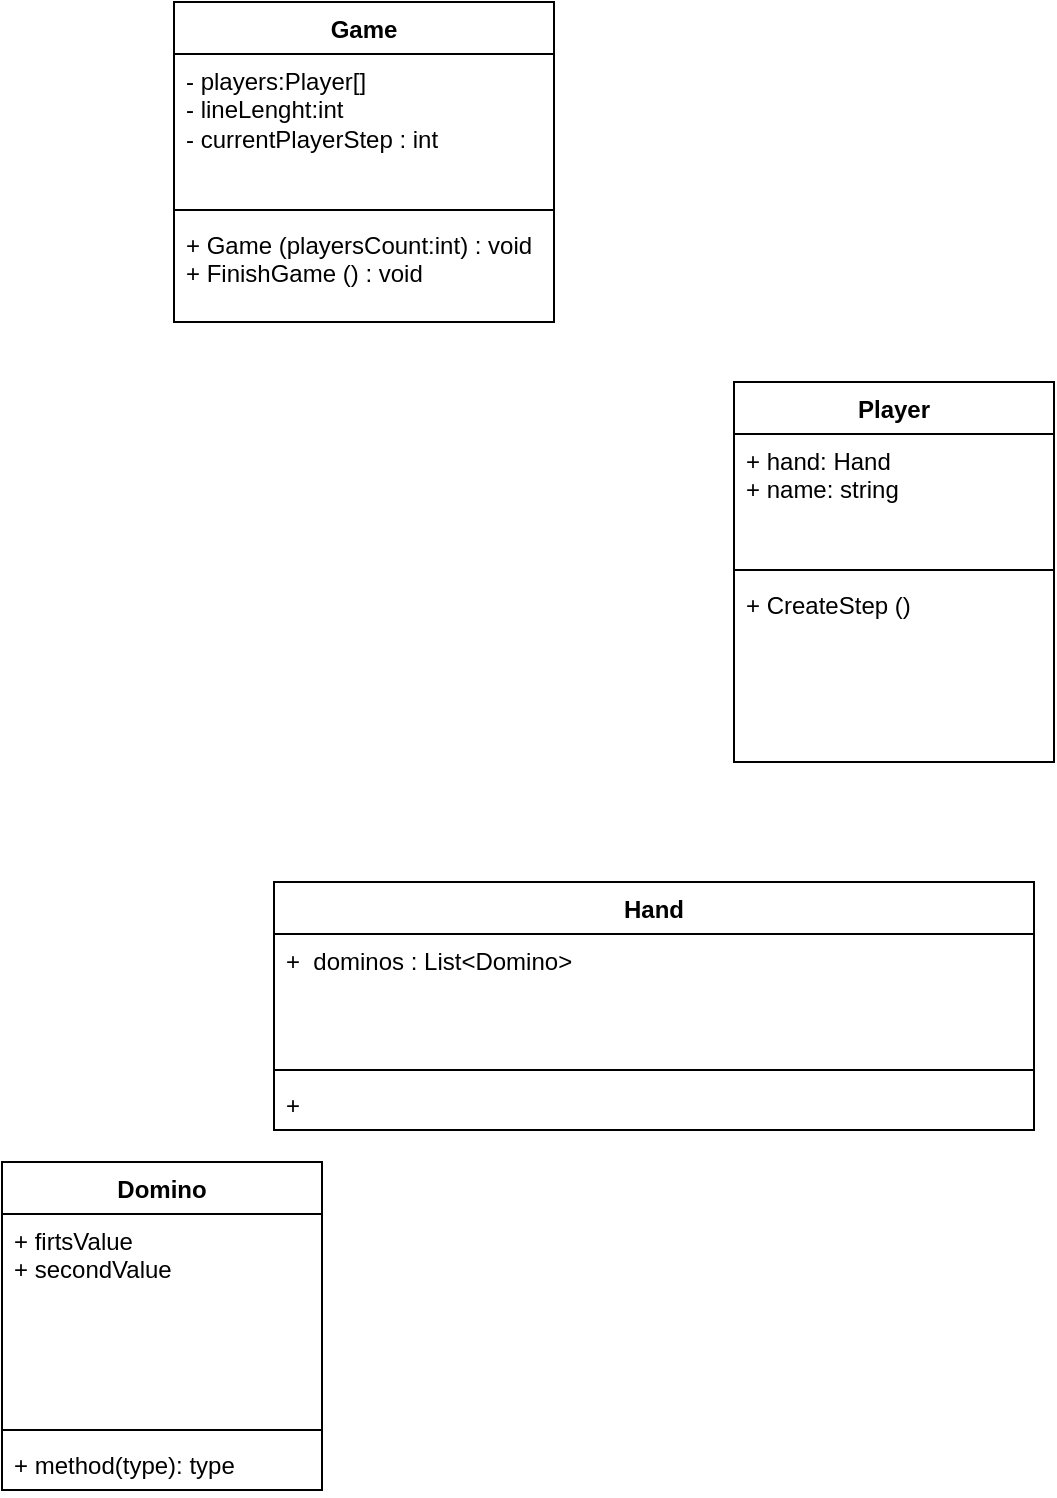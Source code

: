 <mxfile version="22.1.7" type="github">
  <diagram name="Страница — 1" id="WSpf2R3lcupBbCnASCNv">
    <mxGraphModel dx="875" dy="472" grid="1" gridSize="10" guides="1" tooltips="1" connect="1" arrows="1" fold="1" page="1" pageScale="1" pageWidth="827" pageHeight="1169" math="0" shadow="0">
      <root>
        <mxCell id="0" />
        <mxCell id="1" parent="0" />
        <mxCell id="o2LxJ038xUt1YhMu7u4r-6" value="Game" style="swimlane;fontStyle=1;align=center;verticalAlign=top;childLayout=stackLayout;horizontal=1;startSize=26;horizontalStack=0;resizeParent=1;resizeParentMax=0;resizeLast=0;collapsible=1;marginBottom=0;whiteSpace=wrap;html=1;" vertex="1" parent="1">
          <mxGeometry x="340" y="90" width="190" height="160" as="geometry">
            <mxRectangle x="340" y="90" width="70" height="30" as="alternateBounds" />
          </mxGeometry>
        </mxCell>
        <mxCell id="o2LxJ038xUt1YhMu7u4r-7" value="- players:Player[]&lt;br&gt;- lineLenght:int&lt;br&gt;- currentPlayerStep : int" style="text;strokeColor=none;fillColor=none;align=left;verticalAlign=top;spacingLeft=4;spacingRight=4;overflow=hidden;rotatable=0;points=[[0,0.5],[1,0.5]];portConstraint=eastwest;whiteSpace=wrap;html=1;" vertex="1" parent="o2LxJ038xUt1YhMu7u4r-6">
          <mxGeometry y="26" width="190" height="74" as="geometry" />
        </mxCell>
        <mxCell id="o2LxJ038xUt1YhMu7u4r-8" value="" style="line;strokeWidth=1;fillColor=none;align=left;verticalAlign=middle;spacingTop=-1;spacingLeft=3;spacingRight=3;rotatable=0;labelPosition=right;points=[];portConstraint=eastwest;strokeColor=inherit;" vertex="1" parent="o2LxJ038xUt1YhMu7u4r-6">
          <mxGeometry y="100" width="190" height="8" as="geometry" />
        </mxCell>
        <mxCell id="o2LxJ038xUt1YhMu7u4r-9" value="+ Game (playersCount:int) : void&lt;br&gt;+ FinishGame () : void" style="text;strokeColor=none;fillColor=none;align=left;verticalAlign=top;spacingLeft=4;spacingRight=4;overflow=hidden;rotatable=0;points=[[0,0.5],[1,0.5]];portConstraint=eastwest;whiteSpace=wrap;html=1;" vertex="1" parent="o2LxJ038xUt1YhMu7u4r-6">
          <mxGeometry y="108" width="190" height="52" as="geometry" />
        </mxCell>
        <mxCell id="o2LxJ038xUt1YhMu7u4r-10" value="Player" style="swimlane;fontStyle=1;align=center;verticalAlign=top;childLayout=stackLayout;horizontal=1;startSize=26;horizontalStack=0;resizeParent=1;resizeParentMax=0;resizeLast=0;collapsible=1;marginBottom=0;whiteSpace=wrap;html=1;" vertex="1" parent="1">
          <mxGeometry x="620" y="280" width="160" height="190" as="geometry" />
        </mxCell>
        <mxCell id="o2LxJ038xUt1YhMu7u4r-11" value="+ hand: Hand&lt;br&gt;+ name: string" style="text;strokeColor=none;fillColor=none;align=left;verticalAlign=top;spacingLeft=4;spacingRight=4;overflow=hidden;rotatable=0;points=[[0,0.5],[1,0.5]];portConstraint=eastwest;whiteSpace=wrap;html=1;" vertex="1" parent="o2LxJ038xUt1YhMu7u4r-10">
          <mxGeometry y="26" width="160" height="64" as="geometry" />
        </mxCell>
        <mxCell id="o2LxJ038xUt1YhMu7u4r-12" value="" style="line;strokeWidth=1;fillColor=none;align=left;verticalAlign=middle;spacingTop=-1;spacingLeft=3;spacingRight=3;rotatable=0;labelPosition=right;points=[];portConstraint=eastwest;strokeColor=inherit;" vertex="1" parent="o2LxJ038xUt1YhMu7u4r-10">
          <mxGeometry y="90" width="160" height="8" as="geometry" />
        </mxCell>
        <mxCell id="o2LxJ038xUt1YhMu7u4r-13" value="+ CreateStep ()" style="text;strokeColor=none;fillColor=none;align=left;verticalAlign=top;spacingLeft=4;spacingRight=4;overflow=hidden;rotatable=0;points=[[0,0.5],[1,0.5]];portConstraint=eastwest;whiteSpace=wrap;html=1;" vertex="1" parent="o2LxJ038xUt1YhMu7u4r-10">
          <mxGeometry y="98" width="160" height="92" as="geometry" />
        </mxCell>
        <mxCell id="o2LxJ038xUt1YhMu7u4r-14" value="Hand" style="swimlane;fontStyle=1;align=center;verticalAlign=top;childLayout=stackLayout;horizontal=1;startSize=26;horizontalStack=0;resizeParent=1;resizeParentMax=0;resizeLast=0;collapsible=1;marginBottom=0;whiteSpace=wrap;html=1;" vertex="1" parent="1">
          <mxGeometry x="390" y="530" width="380" height="124" as="geometry" />
        </mxCell>
        <mxCell id="o2LxJ038xUt1YhMu7u4r-15" value="+&amp;nbsp; dominos : List&amp;lt;Domino&amp;gt;" style="text;strokeColor=none;fillColor=none;align=left;verticalAlign=top;spacingLeft=4;spacingRight=4;overflow=hidden;rotatable=0;points=[[0,0.5],[1,0.5]];portConstraint=eastwest;whiteSpace=wrap;html=1;" vertex="1" parent="o2LxJ038xUt1YhMu7u4r-14">
          <mxGeometry y="26" width="380" height="64" as="geometry" />
        </mxCell>
        <mxCell id="o2LxJ038xUt1YhMu7u4r-16" value="" style="line;strokeWidth=1;fillColor=none;align=left;verticalAlign=middle;spacingTop=-1;spacingLeft=3;spacingRight=3;rotatable=0;labelPosition=right;points=[];portConstraint=eastwest;strokeColor=inherit;" vertex="1" parent="o2LxJ038xUt1YhMu7u4r-14">
          <mxGeometry y="90" width="380" height="8" as="geometry" />
        </mxCell>
        <mxCell id="o2LxJ038xUt1YhMu7u4r-17" value="+&amp;nbsp;" style="text;strokeColor=none;fillColor=none;align=left;verticalAlign=top;spacingLeft=4;spacingRight=4;overflow=hidden;rotatable=0;points=[[0,0.5],[1,0.5]];portConstraint=eastwest;whiteSpace=wrap;html=1;" vertex="1" parent="o2LxJ038xUt1YhMu7u4r-14">
          <mxGeometry y="98" width="380" height="26" as="geometry" />
        </mxCell>
        <mxCell id="o2LxJ038xUt1YhMu7u4r-18" value="Domino" style="swimlane;fontStyle=1;align=center;verticalAlign=top;childLayout=stackLayout;horizontal=1;startSize=26;horizontalStack=0;resizeParent=1;resizeParentMax=0;resizeLast=0;collapsible=1;marginBottom=0;whiteSpace=wrap;html=1;" vertex="1" parent="1">
          <mxGeometry x="254" y="670" width="160" height="164" as="geometry" />
        </mxCell>
        <mxCell id="o2LxJ038xUt1YhMu7u4r-19" value="+ firtsValue&lt;br&gt;+ secondValue" style="text;strokeColor=none;fillColor=none;align=left;verticalAlign=top;spacingLeft=4;spacingRight=4;overflow=hidden;rotatable=0;points=[[0,0.5],[1,0.5]];portConstraint=eastwest;whiteSpace=wrap;html=1;" vertex="1" parent="o2LxJ038xUt1YhMu7u4r-18">
          <mxGeometry y="26" width="160" height="104" as="geometry" />
        </mxCell>
        <mxCell id="o2LxJ038xUt1YhMu7u4r-20" value="" style="line;strokeWidth=1;fillColor=none;align=left;verticalAlign=middle;spacingTop=-1;spacingLeft=3;spacingRight=3;rotatable=0;labelPosition=right;points=[];portConstraint=eastwest;strokeColor=inherit;" vertex="1" parent="o2LxJ038xUt1YhMu7u4r-18">
          <mxGeometry y="130" width="160" height="8" as="geometry" />
        </mxCell>
        <mxCell id="o2LxJ038xUt1YhMu7u4r-21" value="+ method(type): type" style="text;strokeColor=none;fillColor=none;align=left;verticalAlign=top;spacingLeft=4;spacingRight=4;overflow=hidden;rotatable=0;points=[[0,0.5],[1,0.5]];portConstraint=eastwest;whiteSpace=wrap;html=1;" vertex="1" parent="o2LxJ038xUt1YhMu7u4r-18">
          <mxGeometry y="138" width="160" height="26" as="geometry" />
        </mxCell>
      </root>
    </mxGraphModel>
  </diagram>
</mxfile>
